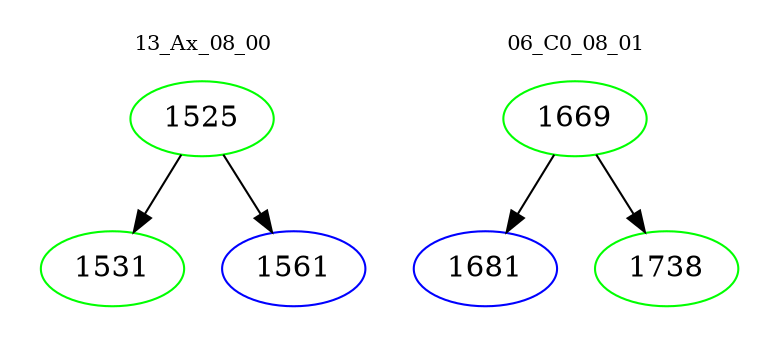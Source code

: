 digraph{
subgraph cluster_0 {
color = white
label = "13_Ax_08_00";
fontsize=10;
T0_1525 [label="1525", color="green"]
T0_1525 -> T0_1531 [color="black"]
T0_1531 [label="1531", color="green"]
T0_1525 -> T0_1561 [color="black"]
T0_1561 [label="1561", color="blue"]
}
subgraph cluster_1 {
color = white
label = "06_C0_08_01";
fontsize=10;
T1_1669 [label="1669", color="green"]
T1_1669 -> T1_1681 [color="black"]
T1_1681 [label="1681", color="blue"]
T1_1669 -> T1_1738 [color="black"]
T1_1738 [label="1738", color="green"]
}
}
